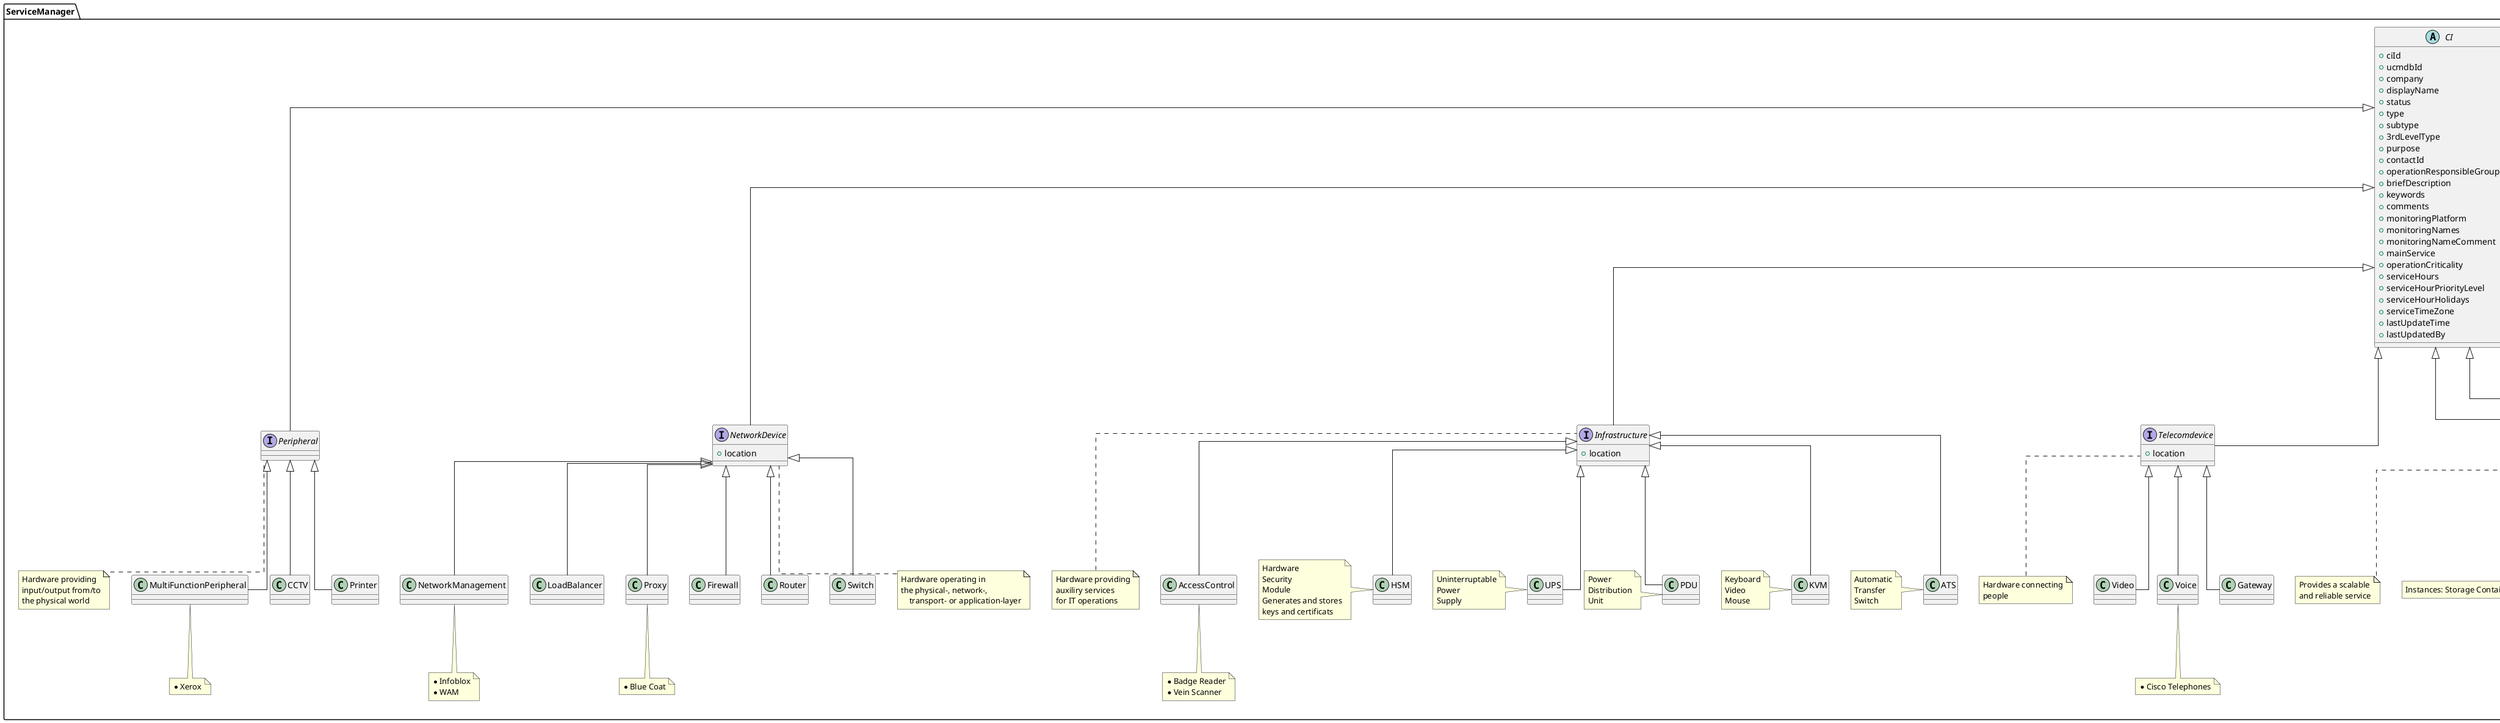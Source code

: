 @startuml
set namespaceSeparator none
skinparam linetype ortho
package ServiceManager {
  abstract class CI {
      + ciId
      + ucmdbId
      + company
      + displayName
      + status
      + type
      + subtype
      + 3rdLevelType
      + purpose
      + contactId
      + operationResponsibleGroup
      + briefDescription
      + keywords
      + comments
      + monitoringPlatform
      + monitoringNames
      + monitoringNameComment
      + mainService
      + operationCriticality
      + serviceHours
      + serviceHourPriorityLevel
      + serviceHourHolidays
      + serviceTimeZone
      + lastUpdateTime
      + lastUpdatedBy
  }
  together {
    interface Peripheral {
    }
    note left
      Hardware providing
      input/output from/to
      the physical world
      end note
      Peripheral -up-|> CI
      together {
        class Printer {
        }
        Printer -up-|> Peripheral
          class CCTV {
          }
        CCTV -up-|> Peripheral
          class MultiFunctionPeripheral {
          }
        note bottom
          * Xerox
          end note
          MultiFunctionPeripheral -up-|> Peripheral
      }
  }
  together {
    interface NetworkDevice {
      + location
    }
    note left
      Hardware operating in
      the physical-, network-,
          transport- or application-layer
            end note
            NetworkDevice -up-|> CI
            class Switch {
            }
    Switch -up-|> NetworkDevice
      class Router {
      }
    Router -up-|> NetworkDevice
      class Firewall {
      }
    Firewall -up-|> NetworkDevice
      class Proxy {
      }
    note bottom
      * Blue Coat
      end note
      Proxy -up-|> NetworkDevice
      class LoadBalancer {
      }
    LoadBalancer -up-|> NetworkDevice
      class NetworkManagement
      note bottom
      * Infoblox
      * WAM
      end note
      NetworkManagement -up-|> NetworkDevice
  }
  together {
    interface Infrastructure {
      + location
    }
    note left
      Hardware providing
      auxiliry services
      for IT operations
        end note
          Infrastructure -up-|> CI
          together {
            class ATS
              note left
              Automatic
              Transfer
              Switch
              end note
              ATS -up-|> Infrastructure
              class KVM
              note left
              Keyboard
              Video
              Mouse
              end note
              KVM -up-|> Infrastructure
              class PDU
              note left
              Power
              Distribution
              Unit
              end note
              PDU -up-|> Infrastructure
              class UPS
              note left
              Uninterruptable
              Power
              Supply
              end note
              UPS -up-|> Infrastructure
              class HSM
              note left
              Hardware
              Security
              Module
              Generates and stores
              keys and certificats
              end note
              HSM -up-|> Infrastructure
              class AccessControl
              note bottom
              * Badge Reader
              * Vein Scanner
              end note
              AccessControl -up-|> Infrastructure
          }
  }
  together {
    interface Telecomdevice {
      + location
    }
    note left
      Hardware connecting
      people
      end note
      Telecomdevice -up-|> CI
      together {
        class Gateway
          Gateway -up-|> Telecomdevice
          class Voice
          note bottom
          * Cisco Telephones
          end note
          Voice -up-|> Telecomdevice
          class Video
          Video -up-|> Telecomdevice
      }
  }
  together {
    interface Cluster {
      + applicationCluster
        + physicalZone
        + dataCenter
    }
    note left
      Provides a scalable
      and reliable service
      end note
      Cluster -up-|> CI
      ' Cluster --> PhysicalServer: dependsOn
      together {
        class SoftwareCluster {
        }
        note left
          Instances: Processes
          end note
          SoftwareCluster -up-|> Cluster
          class ContainerCluster {
          }
        note left
          Instances: Containers
          end note
          note bottom of ContainerCluster
          * OpenShift
          * Kubernetes
          end note
          ContainerCluster -up-|> Cluster
          class VMCluster {
          }
        note left
          Instances: Virtual Machines
          end note
          note bottom of VMCluster
          * vSphere
          * IBM PowerHA SystemMirror
          end note
          VMCluster -up-|> Cluster
          class StorageCluster {
          }
        note left
          Instances: Storage Containers
          end note
          StorageCluster -up-|> Cluster
          ' StorageCluster --> Storage: dependsOn
      }
  }
  together {
    interface Storage {
      + location
    }
    note left
      Hardware providing
      long term persistance
      of information
      end note
      Storage -up-|> CI
      together {
        class TapeLibrary {
        }
        TapeLibrary -up-|> Storage
          class NAS {
          }
        note left
          Network
          Attached
          Storage
          Exports a file system
          Clients communicate with
          the NAS using a NFS-like
          protocol: Operations are
          file system operations
          end note
          NAS -up-|> Storage
          class SAN {
          }
        note left
          Storage
          Area
          Network
          Exports a block device
          Clients communicate with
          the SAN using a SCSI-like
          protocol: Operations are
          block device operations
          end note
          SAN -up-|> Storage
          class StorageSwitch as "Switch" {
          }
        StorageSwitch --|> Storage
          class StorageController as "Controller" {
          }
        StorageController --|> Storage
      }
  }
  together {
    interface Contact {
      + location
        + region
        - country
        - city
        - building
        - floor
        - room
        - locationDetail
    }
    note right of Contact
      All internal attributes
      are automatically
      populated by
      Service Manager
      based on the location
      attribute
      end note
      Contact -up-|> CI
  }
  together {
    interface Location {
    }
    Location -up-|> CI
  }
  /'
    together {
      interface Inventory {
        + assetTag
          + networkName
          + serialNo
          + warrantyEnd
          + model
          + manufacturer
          + model
          + partNo
          + cpuType
          + ram
          + networkDomain
          + location
          + osManufacturer
          + osName
          + osVersion
          + packageBuild
          + underpinningContracts
      }
      Inventory -up-|> CI
    }
  together {
    interface Process
      Process -up-|> CI
      together {
        class Businessprocess
          Businessprocess -up-|> Process
          class "Proc-Capability"
          "Proc-Capability" -up-|> Process
          class "Sub-Businessprocess"
          "Sub-Businessprocess" -up-|> Process
      }
  }
  together {
    abstract Computer {
      + location
        + osManufacturer
        + osName
        + osVersion
        + networkZone
        + networkZoneV2
        + cpuSpeed
        + cpuType
        + allocatedCores
        + processorCores
        + processors
        + ram
        + sizeDiskSum
        + sizeDisk1
    }
    Computer -up-|> CI
      together {
        interface Client {
        }
        Client -up-|> Computer
          together {
            class PhysicalClient {
            }
            PhysicalClient -up-|> Client
              'PhysicalClient --> Inventory: runsOn
              class VirtualClient {
              }
            VirtualClient -up-|> Client
              'VirtualClient --> VMCluster : dependsOn
          }
        interface ComputerAppliance as "Appliance" <<remove>> {
        }
        ComputerAppliance -up-|> Computer
          together {
            class PhysicalAppliance {
            }
            PhysicalAppliance -up-|> ComputerAppliance
              'PhysicalClient --> Inventory: runsOn
              class VirtualClient {
              }
            VirtualAppliance -up-|> ComputerAppliance
              'VirtualAppliance --> VMCluster : dependsOn
          }
        interface Server {
          + dataDisc
            + bootDisc
            + architecturePattern
            + antiVirusPolicy
            + backupPolicy
            + governedByEnvironment
            + hasFirewallConfiguration
            + hasUC4Executor
            + passwordManagement
            + centralizedLoggingDeploymentServer
            + monitoringEndpoint2
            + monitoringEndpoint1
            + patchLevel
            + serverRole
            + configParameter
            + configValue
            + configComment
            + configStatus
            + osTimeZone
            + maintWindow
            + maintWindowCycle
            + maintWindowDayOfWeek
            + maintWindowStartTime
            + maintWindowEndTime
            + maintWindowRebootTime
            + maintWindowRecurring
            + maintWindowTimeZone
            + maintWindowActive
            + maintWindowRebootDurationMinutes
            + maintWindowRebootBehaviour
            + offshoreSupportOrganizations
        }
        Server -up-|> Computer
          together {
            class VirtualServer {
            }
            VirtualServer -up-|> Server
              ' VirtualServer --> VMCluster: dependsOn
              class PhysicalServer {
                + cpu type
              }
            PhysicalServer -up-|> Server
              ' PhysicalServer --> Inventory: runsOn
          }
      }
  }
  together {
    interface Userinterface
      note left: Low Priority
      Userinterface -up-|> CI
      together {
        class Browser
          Browser -up-|> Userinterface
          class GUI
          GUI -up-|> Userinterface
          class HostTX
          HostTX -up-|> Userinterface
          class Notes
          Notes -up-|> Userinterface
          together {
            class Default
              Default -up-|> Browser
              class FatClient
              FatClient -up-|> GUI
          }
      }
  }
  together {
    interface Swinstance {
      + version
        + activePassive
    }
    note left: Not in Scope for Devtype redesign in May
      Swinstance -up-|> CI
      ' Swinstance --> Serviceenvironment: dependsOn
      together {
        class "Application Server"
          "Application Server" -up-|> "Swinstance"
          together {
            class "Backend Server"
              "Backend Server" -up-|> "Application Server"
              class "JBOSS EAP"
              "JBOSS EAP" -up-|> "Application Server"
              class "JBOSS WildFly"
              "JBOSS WildFly" -up-|> "Application Server"
              class "ORACLE WebLogic"
              "ORACLE WebLogic" -up-|> "Application Server"
              class "JBOSS"
              "JBOSS" -up-|> "Application Server Instance"
          }
        class "Application Server Instance"
          "Application Server Instance" -up-|> "Swinstance"
          class "Business Application"
          "Business Application" -up-|> "Swinstance"
          class "Citrix Server"
          "Citrix Server" -up-|> "Swinstance"
          class "DB-Instance"
          "DB-Instance" -up-|> "Swinstance"
          together {
            class "ORACLE"
              "ORACLE" -up-|> "DB-Instance"
              "ORACLE" -up-|> "DB-Instance ORACLE"
              "ORACLE" -up-|> "DB-Server"
          }
        class "DB-Instance MS-SQL"
          "DB-Instance MS-SQL" -up-|> "Swinstance"
          class "DB-Instance ORACLE"
          "DB-Instance ORACLE" -up-|> "Swinstance"
          together {
            class "ORACLE ACTIVE Replication"
              "ORACLE ACTIVE Replication" -up-|> "DB-Instance ORACLE"
              class "ORACLE ACTIVE replication"
              "ORACLE ACTIVE replication" -up-|> "DB-Instance ORACLE"
              class "ORACLE STDBY REPLICATION"
              "ORACLE STDBY REPLICATION" -up-|> "DB-Instance ORACLE"
              class "ORACLE STDBY replication"
              "ORACLE STDBY replication" -up-|> "DB-Instance ORACLE"
          }
        class "DB-Instance SYBASE"
          "DB-Instance SYBASE" -up-|> "Swinstance"
          class "DB-Server"
          "DB-Server" -up-|> "Swinstance"
          together {
            class "SYBASE"
              "SYBASE" -up-|> "DB-Server"
          }
        class "Database System"
          "Database System" -up-|> "Swinstance"
          class "File / Component"
          "File / Component" -up-|> "Swinstance"
          class "Infra Application"
          "Infra Application" -up-|> "Swinstance"
          together {
            class "Application"
              "Application" -up-|> "Infra Application"
              class "Backend Server"
              "Backend Server" -up-|> "Infra Application"
              class "File Component"
              "File Component" -up-|> "Infra Application"
          }
        class "Interface"
          "Interface" -up-|> "Swinstance"
          class "JBOSS-EAP Server"
          "JBOSS-EAP Server" -up-|> "Swinstance"
          class "JBOSS-Instance"
          "JBOSS-Instance" -up-|> "Swinstance"
          class "JBOSS-WildFly Server"
          "JBOSS-WildFly Server" -up-|> "Swinstance"
          class "Jobgroup"
          "Jobgroup" -up-|> "Swinstance"
          together {
            class "Jobgroup AWA"
              "Jobgroup AWA" -up-|> "Jobgroup"
          }
        class "MS-SQL Database Server"
          "MS-SQL Database Server" -up-|> "Swinstance"
          class "MYSQL Database Server"
          "MYSQL Database Server" -up-|> "Swinstance"
          together {
            class "MYSQL"
              "MYSQL" -up-|> "MYSQL Database Server"
          }
        class "Middleware"
          "Middleware" -up-|> "Swinstance"
          together {
            class "Backend Server"
              "Backend Server" -up-|> "Middleware"
          }
        class "ORACLE Apex Server"
          "ORACLE Apex Server" -up-|> "Swinstance"
          class "ORACLE Database Server"
          "ORACLE Database Server" -up-|> "Swinstance"
          class "ORACLE WebLogic Instance"
          "ORACLE WebLogic Instance" -up-|> "Swinstance"
          class "ORACLE WebLogic Server"
          "ORACLE WebLogic Server" -up-|> "Swinstance"
          class "Resource"
          "Resource" -up-|> "Swinstance"
          class "SPRINGBOOT-Instance"
          "SPRINGBOOT-Instance" -up-|> "Swinstance"
          class "SYBASE Database Server"
          "SYBASE Database Server" -up-|> "Swinstance"
          class "Virtual Software (cluster/farm)"
          "Virtual Software (cluster/farm)" -up-|> "Swinstance"
      }
  }
  together {
    interface Service {
    }
    Service -up-|> CI
      together {
        class "Business Service"
          "Business Service" -up-|> Service
          class "External Service"
          "External Service" -up-|> Service
          class "IT Service"
          "IT Service" -up-|> Service
          'class Infrastructure
          'Infrastructure -up-|> Service
          class "Workplace only"
          "Workplace only" -up-|> Service
      }
  }
  together {
    interface Serviceenvironment {
    }
    Serviceenvironment -up-|> CI
      ' ServiceEnvironment --> Swinstance : dependsOn
  }
  together {
    interface Servicegroup {
    }
    Servicegroup -up-|> CI
  }
  '/
}
@enduml
